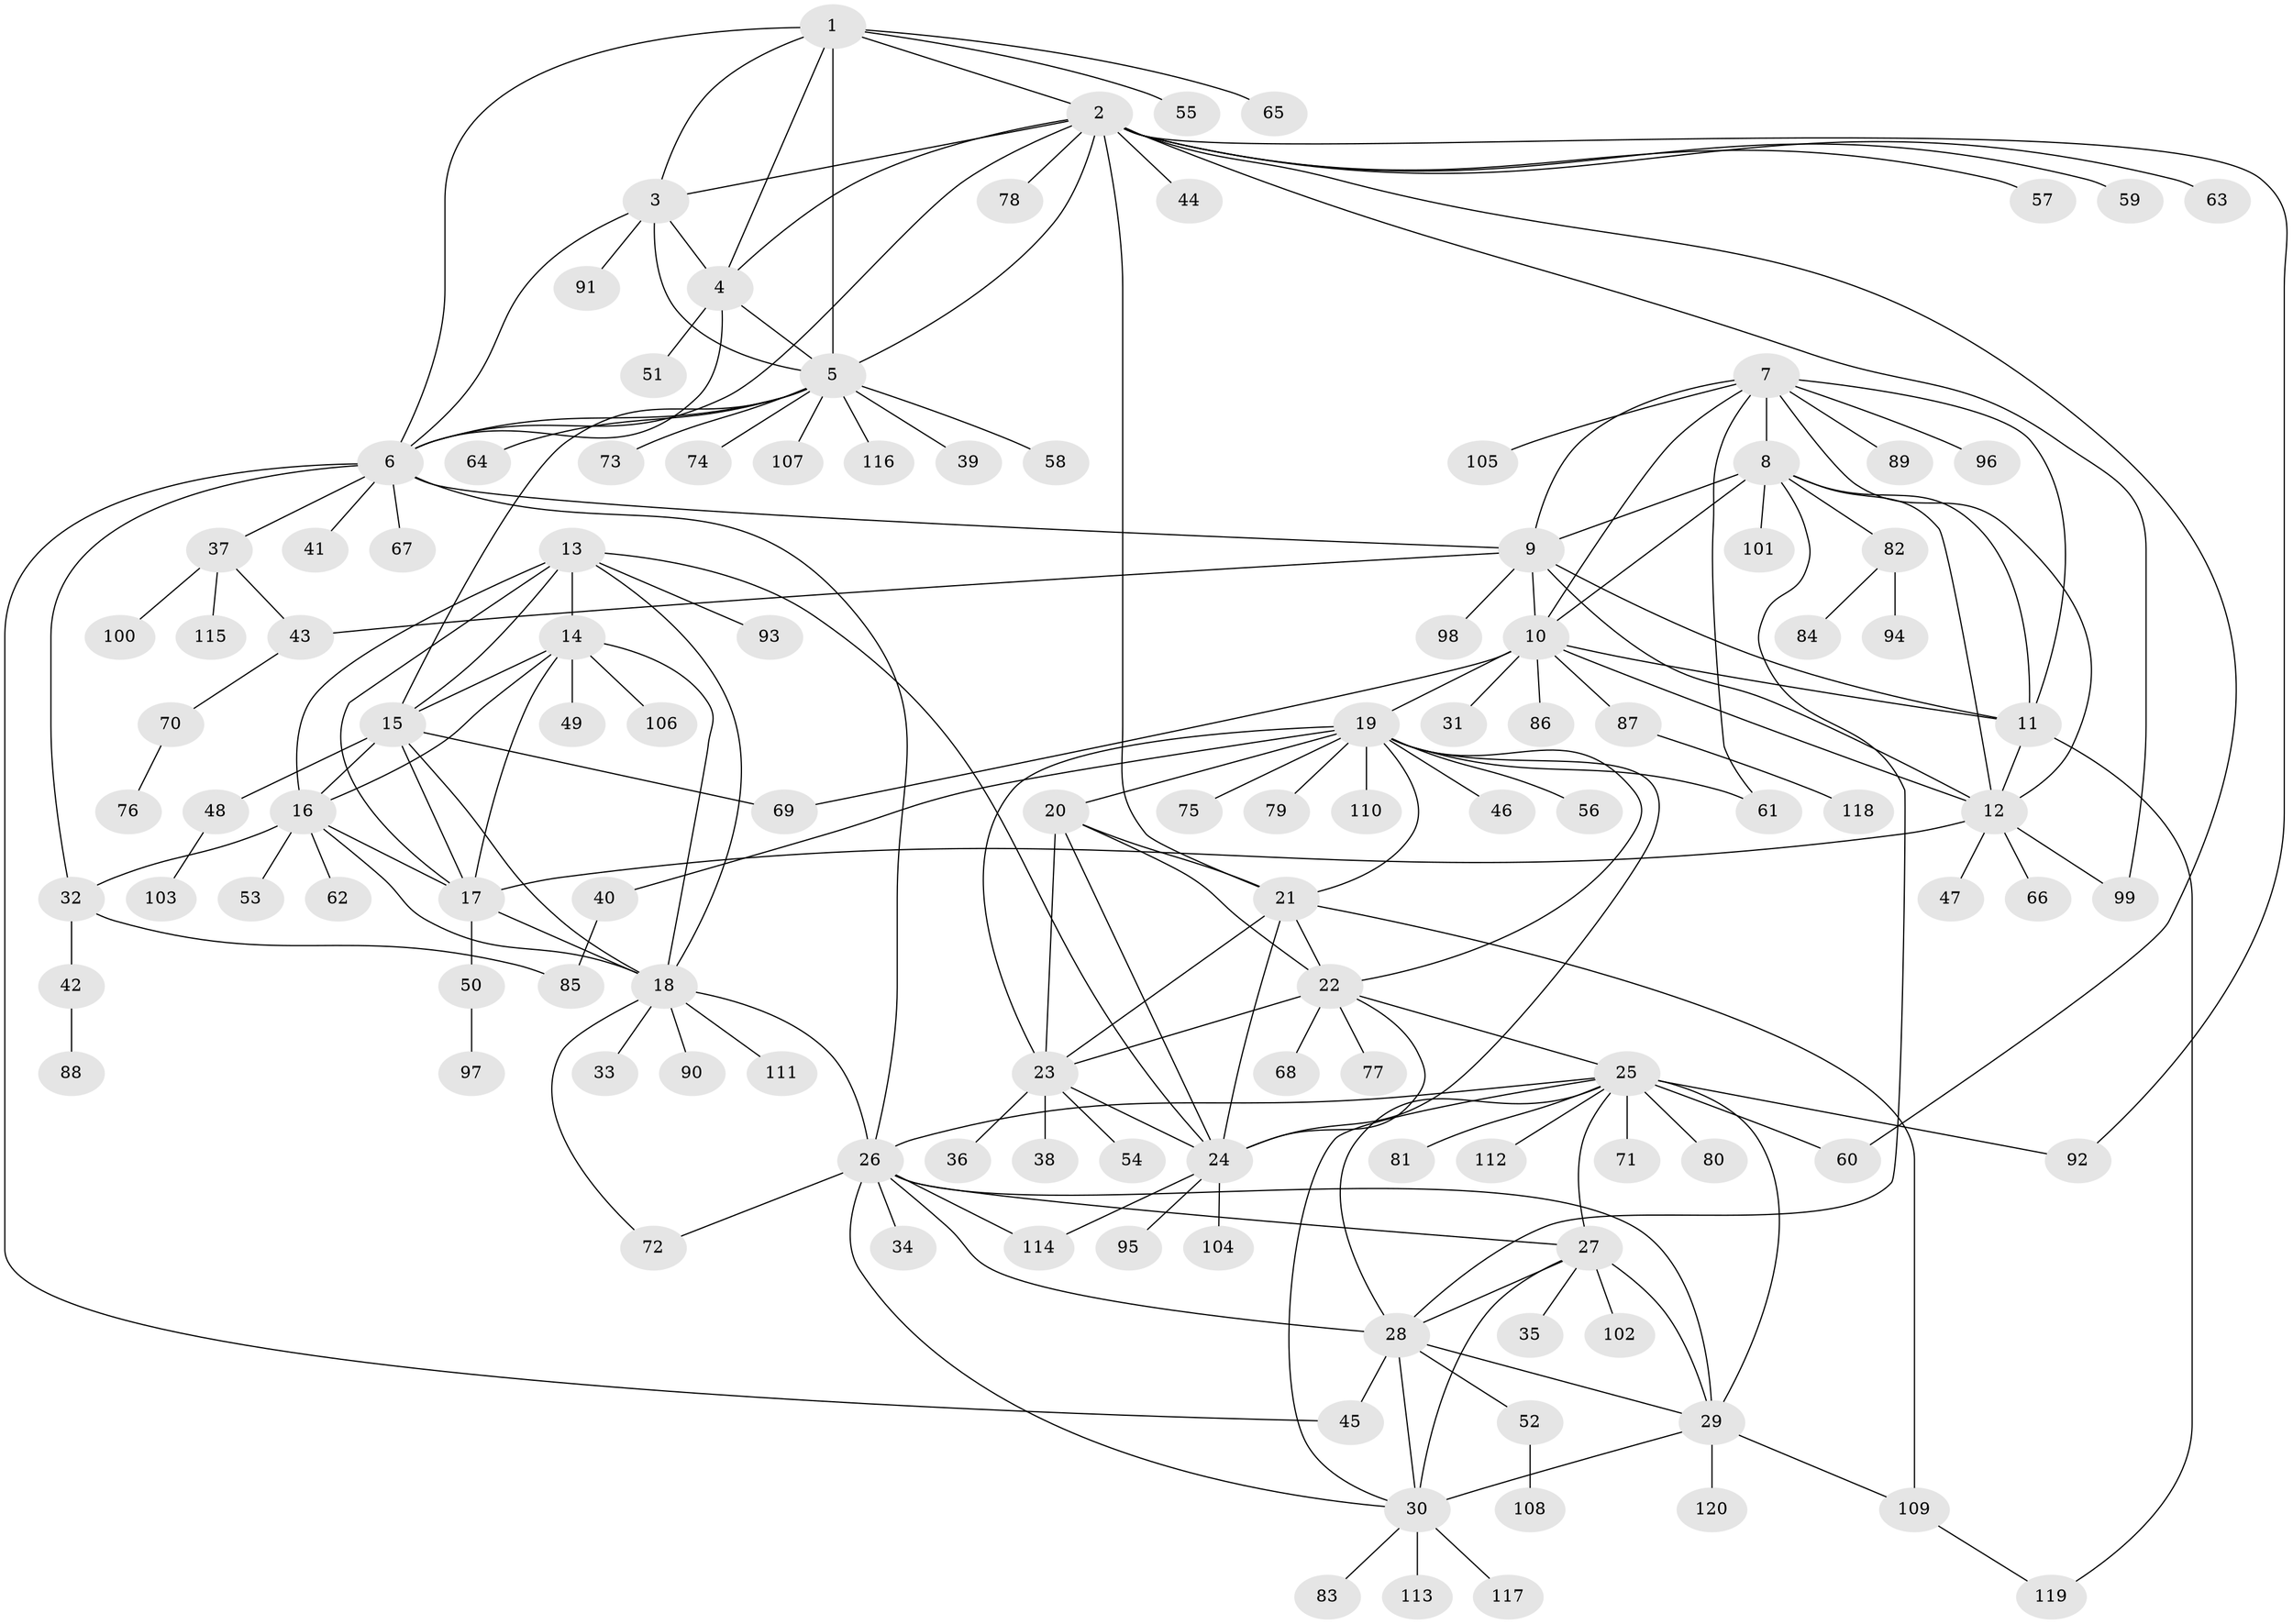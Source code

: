 // Generated by graph-tools (version 1.1) at 2025/11/02/27/25 16:11:30]
// undirected, 120 vertices, 188 edges
graph export_dot {
graph [start="1"]
  node [color=gray90,style=filled];
  1;
  2;
  3;
  4;
  5;
  6;
  7;
  8;
  9;
  10;
  11;
  12;
  13;
  14;
  15;
  16;
  17;
  18;
  19;
  20;
  21;
  22;
  23;
  24;
  25;
  26;
  27;
  28;
  29;
  30;
  31;
  32;
  33;
  34;
  35;
  36;
  37;
  38;
  39;
  40;
  41;
  42;
  43;
  44;
  45;
  46;
  47;
  48;
  49;
  50;
  51;
  52;
  53;
  54;
  55;
  56;
  57;
  58;
  59;
  60;
  61;
  62;
  63;
  64;
  65;
  66;
  67;
  68;
  69;
  70;
  71;
  72;
  73;
  74;
  75;
  76;
  77;
  78;
  79;
  80;
  81;
  82;
  83;
  84;
  85;
  86;
  87;
  88;
  89;
  90;
  91;
  92;
  93;
  94;
  95;
  96;
  97;
  98;
  99;
  100;
  101;
  102;
  103;
  104;
  105;
  106;
  107;
  108;
  109;
  110;
  111;
  112;
  113;
  114;
  115;
  116;
  117;
  118;
  119;
  120;
  1 -- 2;
  1 -- 3;
  1 -- 4;
  1 -- 5;
  1 -- 6;
  1 -- 55;
  1 -- 65;
  2 -- 3;
  2 -- 4;
  2 -- 5;
  2 -- 6;
  2 -- 21;
  2 -- 44;
  2 -- 57;
  2 -- 59;
  2 -- 60;
  2 -- 63;
  2 -- 78;
  2 -- 92;
  2 -- 99;
  3 -- 4;
  3 -- 5;
  3 -- 6;
  3 -- 91;
  4 -- 5;
  4 -- 6;
  4 -- 51;
  5 -- 6;
  5 -- 15;
  5 -- 39;
  5 -- 58;
  5 -- 64;
  5 -- 73;
  5 -- 74;
  5 -- 107;
  5 -- 116;
  6 -- 9;
  6 -- 26;
  6 -- 32;
  6 -- 37;
  6 -- 41;
  6 -- 45;
  6 -- 67;
  7 -- 8;
  7 -- 9;
  7 -- 10;
  7 -- 11;
  7 -- 12;
  7 -- 61;
  7 -- 89;
  7 -- 96;
  7 -- 105;
  8 -- 9;
  8 -- 10;
  8 -- 11;
  8 -- 12;
  8 -- 28;
  8 -- 82;
  8 -- 101;
  9 -- 10;
  9 -- 11;
  9 -- 12;
  9 -- 43;
  9 -- 98;
  10 -- 11;
  10 -- 12;
  10 -- 19;
  10 -- 31;
  10 -- 69;
  10 -- 86;
  10 -- 87;
  11 -- 12;
  11 -- 119;
  12 -- 17;
  12 -- 47;
  12 -- 66;
  12 -- 99;
  13 -- 14;
  13 -- 15;
  13 -- 16;
  13 -- 17;
  13 -- 18;
  13 -- 24;
  13 -- 93;
  14 -- 15;
  14 -- 16;
  14 -- 17;
  14 -- 18;
  14 -- 49;
  14 -- 106;
  15 -- 16;
  15 -- 17;
  15 -- 18;
  15 -- 48;
  15 -- 69;
  16 -- 17;
  16 -- 18;
  16 -- 32;
  16 -- 53;
  16 -- 62;
  17 -- 18;
  17 -- 50;
  18 -- 26;
  18 -- 33;
  18 -- 72;
  18 -- 90;
  18 -- 111;
  19 -- 20;
  19 -- 21;
  19 -- 22;
  19 -- 23;
  19 -- 24;
  19 -- 40;
  19 -- 46;
  19 -- 56;
  19 -- 61;
  19 -- 75;
  19 -- 79;
  19 -- 110;
  20 -- 21;
  20 -- 22;
  20 -- 23;
  20 -- 24;
  21 -- 22;
  21 -- 23;
  21 -- 24;
  21 -- 109;
  22 -- 23;
  22 -- 24;
  22 -- 25;
  22 -- 68;
  22 -- 77;
  23 -- 24;
  23 -- 36;
  23 -- 38;
  23 -- 54;
  24 -- 95;
  24 -- 104;
  24 -- 114;
  25 -- 26;
  25 -- 27;
  25 -- 28;
  25 -- 29;
  25 -- 30;
  25 -- 60;
  25 -- 71;
  25 -- 80;
  25 -- 81;
  25 -- 92;
  25 -- 112;
  26 -- 27;
  26 -- 28;
  26 -- 29;
  26 -- 30;
  26 -- 34;
  26 -- 72;
  26 -- 114;
  27 -- 28;
  27 -- 29;
  27 -- 30;
  27 -- 35;
  27 -- 102;
  28 -- 29;
  28 -- 30;
  28 -- 45;
  28 -- 52;
  29 -- 30;
  29 -- 109;
  29 -- 120;
  30 -- 83;
  30 -- 113;
  30 -- 117;
  32 -- 42;
  32 -- 85;
  37 -- 43;
  37 -- 100;
  37 -- 115;
  40 -- 85;
  42 -- 88;
  43 -- 70;
  48 -- 103;
  50 -- 97;
  52 -- 108;
  70 -- 76;
  82 -- 84;
  82 -- 94;
  87 -- 118;
  109 -- 119;
}
